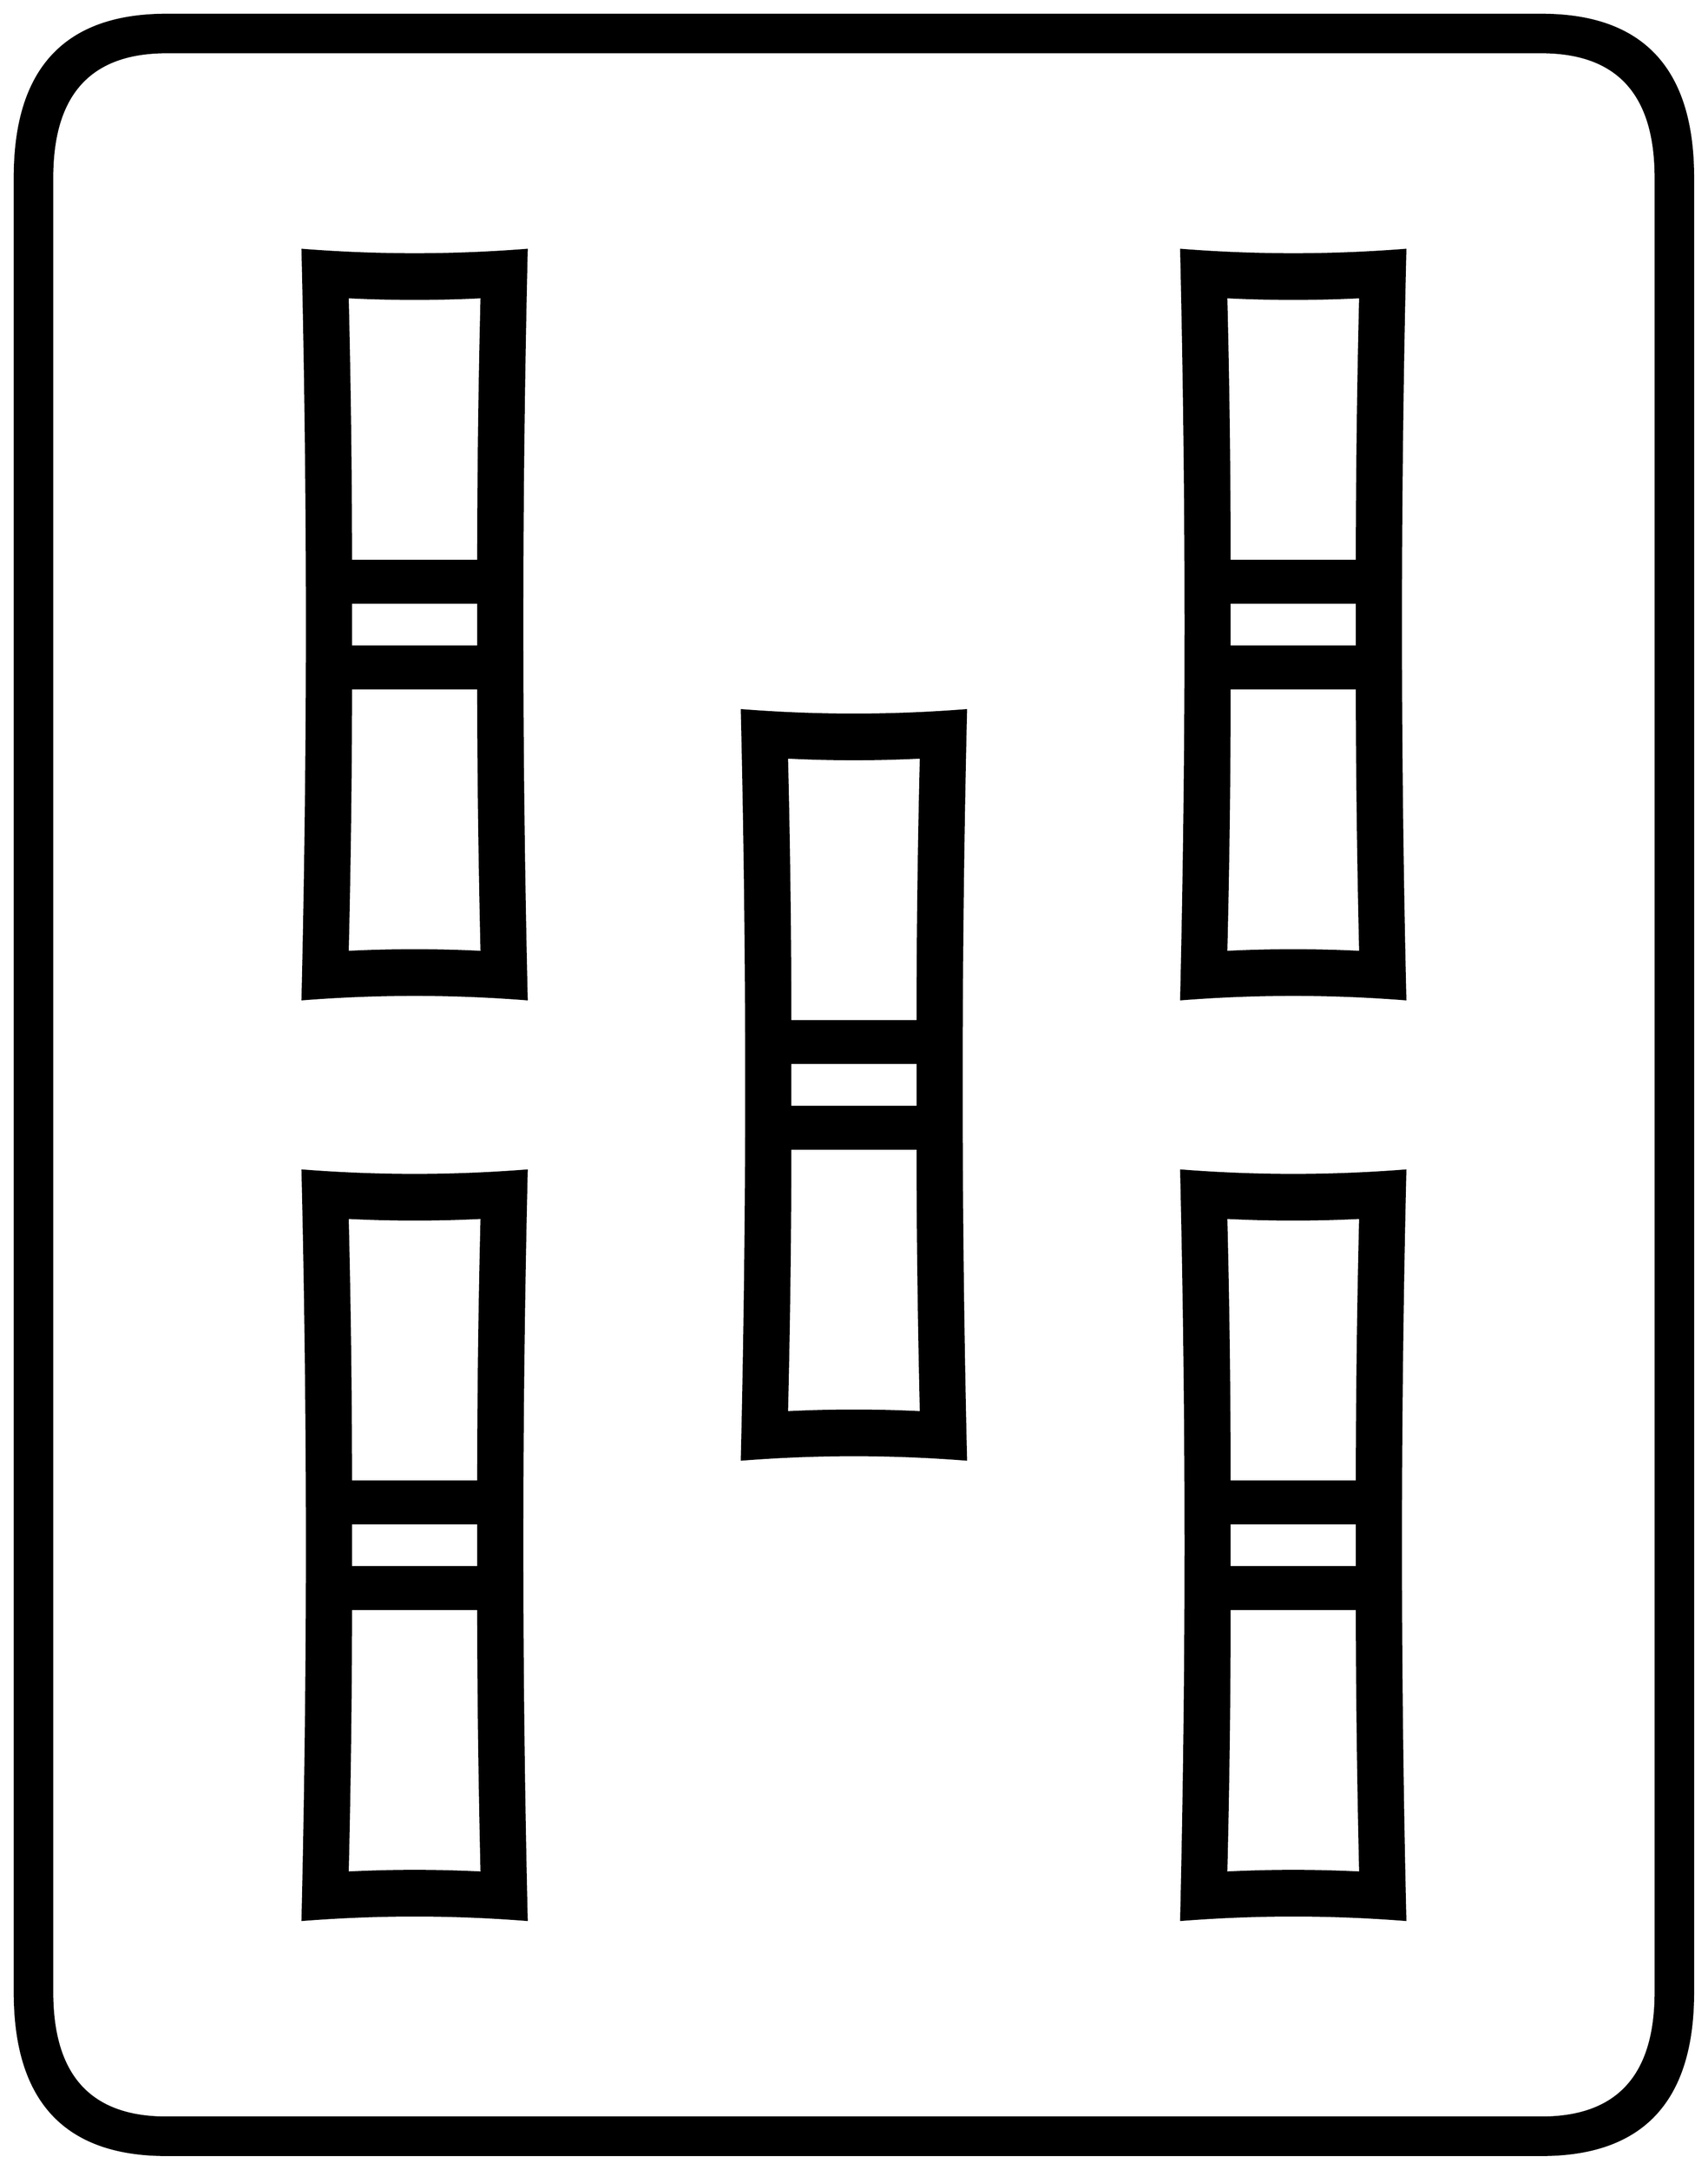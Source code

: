 


\begin{tikzpicture}[y=0.80pt, x=0.80pt, yscale=-1.0, xscale=1.0, inner sep=0pt, outer sep=0pt]
\begin{scope}[shift={(100.0,1706.0)},nonzero rule]
  \path[draw=.,fill=.,line width=1.600pt] (1578.0,244.0) .. controls
    (1578.0,342.667) and (1532.0,392.0) .. (1440.0,392.0) --
    (188.0,392.0) .. controls (96.0,392.0) and (50.0,342.667) ..
    (50.0,244.0) -- (50.0,-1408.0) .. controls (50.0,-1506.667)
    and (96.0,-1556.0) .. (188.0,-1556.0) -- (1440.0,-1556.0) ..
    controls (1532.0,-1556.0) and (1578.0,-1506.667) ..
    (1578.0,-1408.0) -- (1578.0,244.0) -- cycle(1544.0,244.0) --
    (1544.0,-1408.0) .. controls (1544.0,-1484.0) and
    (1509.333,-1522.0) .. (1440.0,-1522.0) -- (188.0,-1522.0) ..
    controls (118.667,-1522.0) and (84.0,-1484.0) ..
    (84.0,-1408.0) -- (84.0,244.0) .. controls (84.0,320.0) and
    (118.667,358.0) .. (188.0,358.0) -- (1440.0,358.0) .. controls
    (1509.333,358.0) and (1544.0,320.0) .. (1544.0,244.0) --
    cycle(1316.0,-660.0) .. controls (1248.0,-665.333) and
    (1180.0,-665.333) .. (1112.0,-660.0) .. controls
    (1117.333,-887.333) and (1117.333,-1114.667) .. (1112.0,-1342.0) ..
    controls (1146.0,-1339.333) and (1180.0,-1338.0) ..
    (1214.0,-1338.0) .. controls (1248.0,-1338.0) and
    (1282.0,-1339.333) .. (1316.0,-1342.0) .. controls
    (1313.333,-1228.667) and (1312.0,-1115.0) .. (1312.0,-1001.0) ..
    controls (1312.0,-887.0) and (1313.333,-773.333) ..
    (1316.0,-660.0) -- cycle(516.0,-660.0) .. controls
    (448.0,-665.333) and (380.0,-665.333) .. (312.0,-660.0) ..
    controls (317.333,-887.333) and (317.333,-1114.667) ..
    (312.0,-1342.0) .. controls (346.0,-1339.333) and
    (380.0,-1338.0) .. (414.0,-1338.0) .. controls
    (448.0,-1338.0) and (482.0,-1339.333) .. (516.0,-1342.0) ..
    controls (513.333,-1228.667) and (512.0,-1115.0) ..
    (512.0,-1001.0) .. controls (512.0,-887.0) and
    (513.333,-773.333) .. (516.0,-660.0) -- cycle(916.0,-241.0) ..
    controls (848.0,-246.333) and (780.0,-246.333) .. (712.0,-241.0)
    .. controls (717.333,-468.333) and (717.333,-695.667) ..
    (712.0,-923.0) .. controls (746.0,-920.333) and (780.0,-919.0)
    .. (814.0,-919.0) .. controls (848.0,-919.0) and
    (882.0,-920.333) .. (916.0,-923.0) .. controls (913.333,-809.667)
    and (912.0,-696.0) .. (912.0,-582.0) .. controls
    (912.0,-468.0) and (913.333,-354.333) .. (916.0,-241.0) --
    cycle(1316.0,178.0) .. controls (1248.0,172.667) and
    (1180.0,172.667) .. (1112.0,178.0) .. controls (1117.333,-49.333)
    and (1117.333,-276.667) .. (1112.0,-504.0) .. controls
    (1146.0,-501.333) and (1180.0,-500.0) .. (1214.0,-500.0) ..
    controls (1248.0,-500.0) and (1282.0,-501.333) ..
    (1316.0,-504.0) .. controls (1313.333,-390.667) and
    (1312.0,-277.0) .. (1312.0,-163.0) .. controls
    (1312.0,-49.0) and (1313.333,64.667) .. (1316.0,178.0) --
    cycle(516.0,178.0) .. controls (448.0,172.667) and
    (380.0,172.667) .. (312.0,178.0) .. controls (317.333,-49.333) and
    (317.333,-276.667) .. (312.0,-504.0) .. controls (346.0,-501.333)
    and (380.0,-500.0) .. (414.0,-500.0) .. controls
    (448.0,-500.0) and (482.0,-501.333) .. (516.0,-504.0) ..
    controls (513.333,-390.667) and (512.0,-277.0) .. (512.0,-163.0)
    .. controls (512.0,-49.0) and (513.333,64.667) .. (516.0,178.0)
    -- cycle(1275.0,-1299.0) .. controls (1234.333,-1297.0) and
    (1193.667,-1297.0) .. (1153.0,-1299.0) .. controls
    (1155.0,-1216.333) and (1156.0,-1136.333) .. (1156.0,-1059.0) --
    (1272.0,-1059.0) .. controls (1272.0,-1136.333) and
    (1273.0,-1216.333) .. (1275.0,-1299.0) -- cycle(1272.0,-981.0)
    -- (1272.0,-1021.0) -- (1156.0,-1021.0) -- (1156.0,-981.0)
    -- (1272.0,-981.0) -- cycle(1275.0,-703.0) .. controls
    (1273.0,-790.333) and (1272.0,-870.333) .. (1272.0,-943.0) --
    (1156.0,-943.0) .. controls (1156.0,-867.0) and
    (1155.0,-787.0) .. (1153.0,-703.0) .. controls
    (1193.667,-705.0) and (1234.333,-705.0) .. (1275.0,-703.0) --
    cycle(475.0,-1299.0) .. controls (434.333,-1297.0) and
    (393.667,-1297.0) .. (353.0,-1299.0) .. controls
    (355.0,-1216.333) and (356.0,-1136.333) .. (356.0,-1059.0) --
    (472.0,-1059.0) .. controls (472.0,-1136.333) and
    (473.0,-1216.333) .. (475.0,-1299.0) -- cycle(875.0,-880.0) ..
    controls (834.333,-878.0) and (793.667,-878.0) .. (753.0,-880.0)
    .. controls (755.0,-797.333) and (756.0,-717.333) ..
    (756.0,-640.0) -- (872.0,-640.0) .. controls (872.0,-717.333)
    and (873.0,-797.333) .. (875.0,-880.0) -- cycle(1275.0,-461.0)
    .. controls (1234.333,-459.0) and (1193.667,-459.0) ..
    (1153.0,-461.0) .. controls (1155.0,-378.333) and
    (1156.0,-298.333) .. (1156.0,-221.0) -- (1272.0,-221.0) ..
    controls (1272.0,-298.333) and (1273.0,-378.333) ..
    (1275.0,-461.0) -- cycle(472.0,-981.0) -- (472.0,-1021.0) --
    (356.0,-1021.0) -- (356.0,-981.0) -- (472.0,-981.0) --
    cycle(872.0,-562.0) -- (872.0,-602.0) -- (756.0,-602.0) --
    (756.0,-562.0) -- (872.0,-562.0) -- cycle(1272.0,-143.0) --
    (1272.0,-183.0) -- (1156.0,-183.0) -- (1156.0,-143.0) --
    (1272.0,-143.0) -- cycle(475.0,-703.0) .. controls
    (473.0,-790.333) and (472.0,-870.333) .. (472.0,-943.0) --
    (356.0,-943.0) .. controls (356.0,-867.0) and (355.0,-787.0)
    .. (353.0,-703.0) .. controls (393.667,-705.0) and
    (434.333,-705.0) .. (475.0,-703.0) -- cycle(875.0,-284.0) ..
    controls (873.0,-371.333) and (872.0,-451.333) .. (872.0,-524.0)
    -- (756.0,-524.0) .. controls (756.0,-448.0) and
    (755.0,-368.0) .. (753.0,-284.0) .. controls (793.667,-286.0)
    and (834.333,-286.0) .. (875.0,-284.0) -- cycle(1275.0,135.0)
    .. controls (1273.0,47.667) and (1272.0,-32.333) ..
    (1272.0,-105.0) -- (1156.0,-105.0) .. controls
    (1156.0,-29.0) and (1155.0,51.0) .. (1153.0,135.0) ..
    controls (1193.667,133.0) and (1234.333,133.0) .. (1275.0,135.0)
    -- cycle(475.0,-461.0) .. controls (434.333,-459.0) and
    (393.667,-459.0) .. (353.0,-461.0) .. controls (355.0,-378.333)
    and (356.0,-298.333) .. (356.0,-221.0) -- (472.0,-221.0) ..
    controls (472.0,-298.333) and (473.0,-378.333) .. (475.0,-461.0)
    -- cycle(472.0,-143.0) -- (472.0,-183.0) -- (356.0,-183.0)
    -- (356.0,-143.0) -- (472.0,-143.0) -- cycle(475.0,135.0) ..
    controls (473.0,47.667) and (472.0,-32.333) .. (472.0,-105.0) --
    (356.0,-105.0) .. controls (356.0,-29.0) and (355.0,51.0) ..
    (353.0,135.0) .. controls (393.667,133.0) and (434.333,133.0) ..
    (475.0,135.0) -- cycle;
\end{scope}

\end{tikzpicture}

